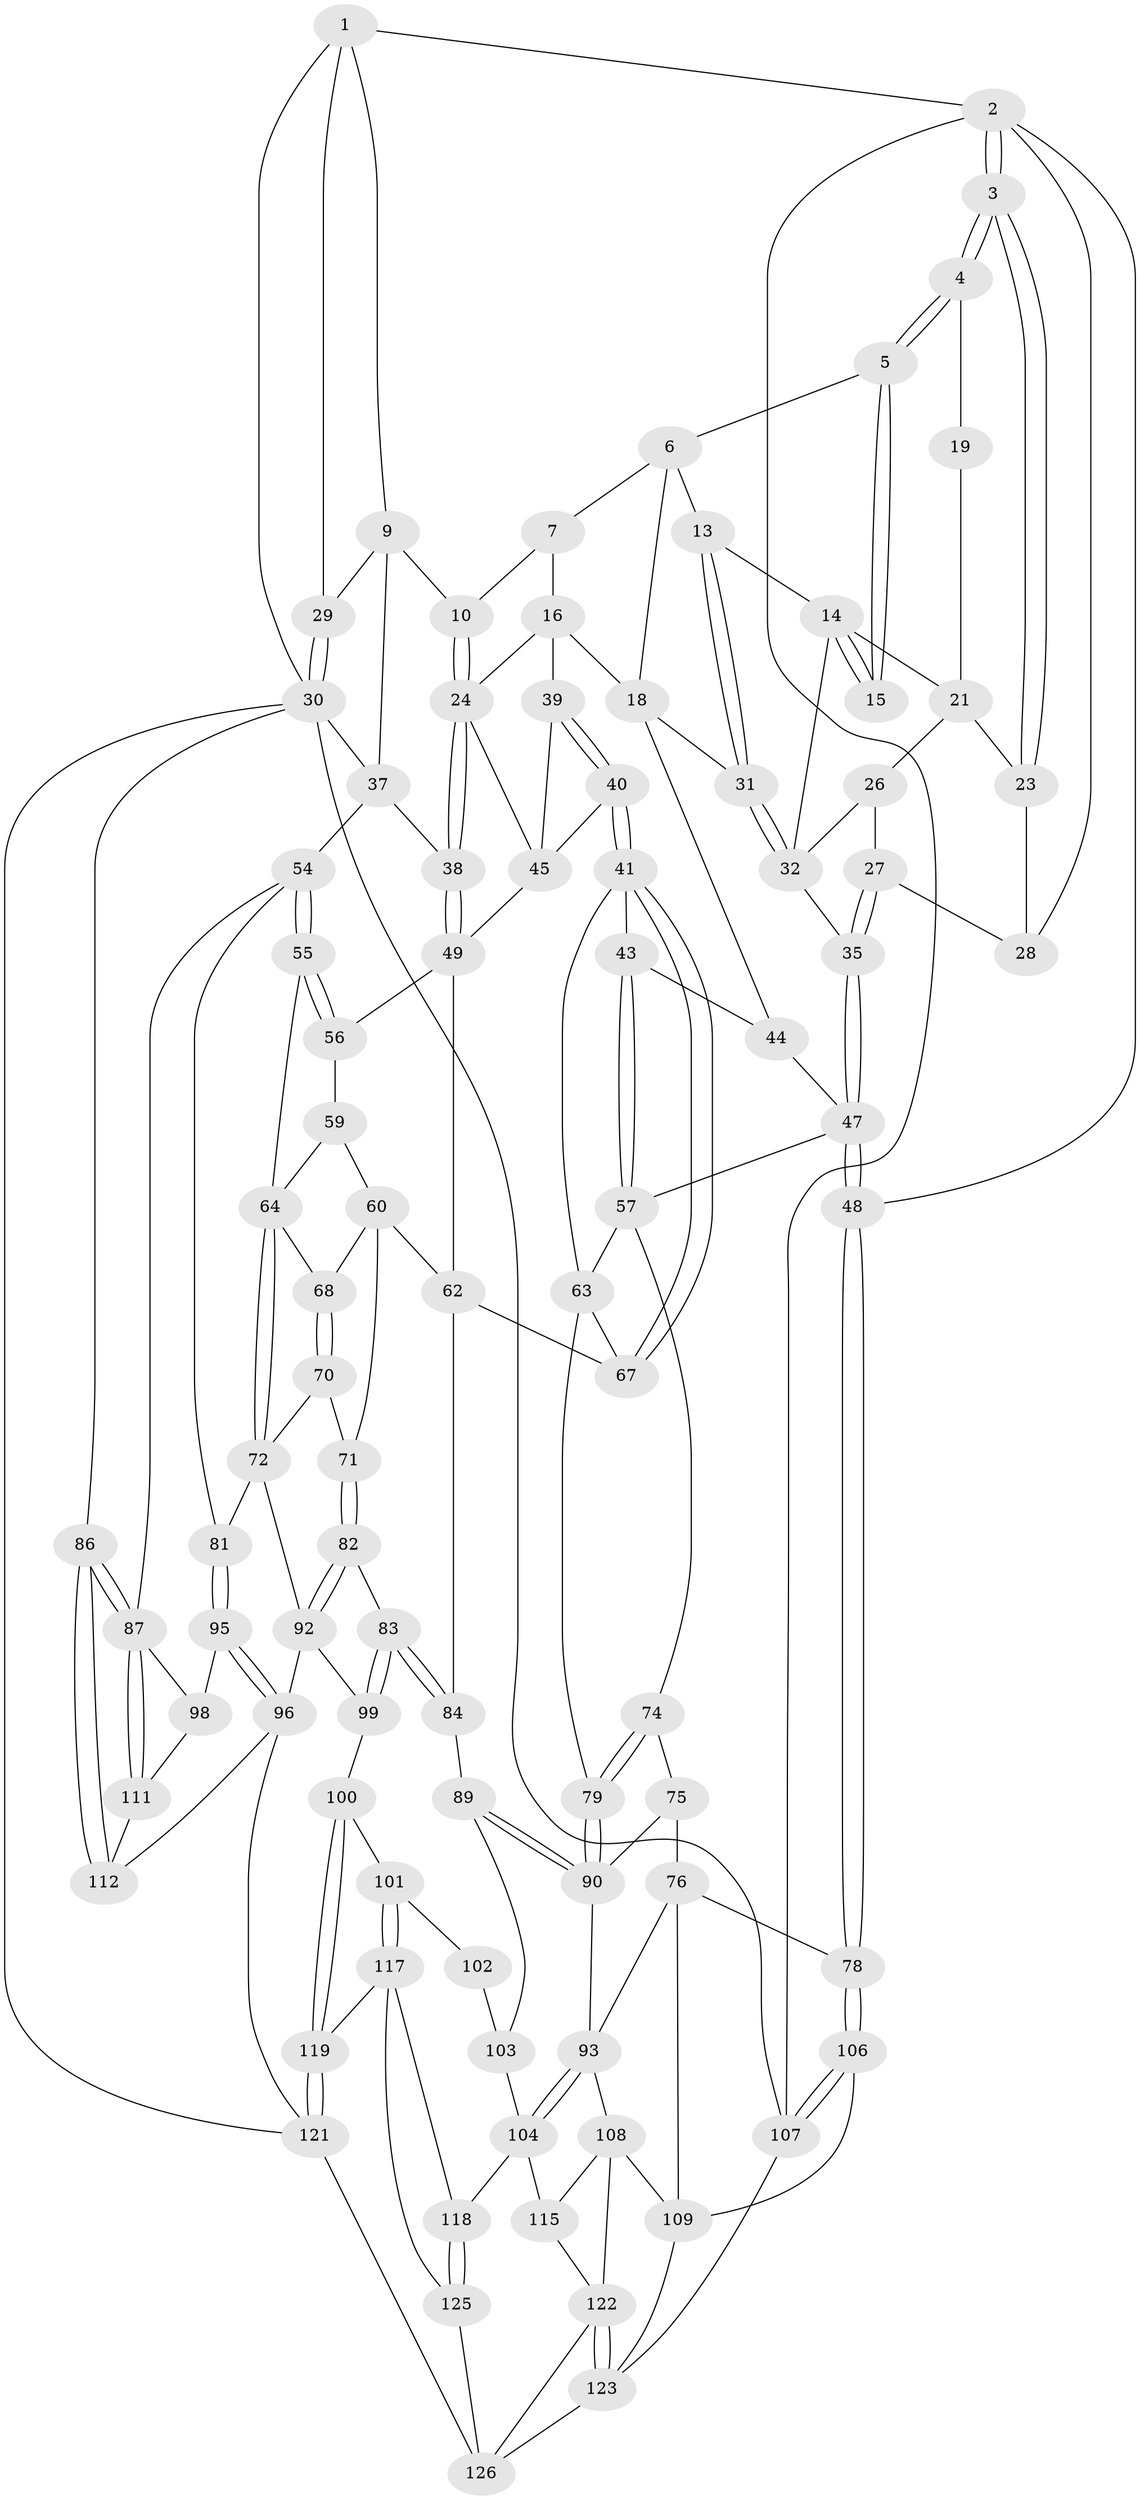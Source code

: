 // original degree distribution, {3: 0.023255813953488372, 6: 0.24031007751937986, 5: 0.4883720930232558, 4: 0.24806201550387597}
// Generated by graph-tools (version 1.1) at 2025/11/02/27/25 16:11:53]
// undirected, 90 vertices, 198 edges
graph export_dot {
graph [start="1"]
  node [color=gray90,style=filled];
  1 [pos="+0.7091869460948503+0",super="+8"];
  2 [pos="+0+0",super="+46"];
  3 [pos="+0+0"];
  4 [pos="+0+0"];
  5 [pos="+0.13696294836526357+0"];
  6 [pos="+0.3583950254935106+0",super="+12"];
  7 [pos="+0.6445182949104222+0",super="+11"];
  9 [pos="+0.7795995011619943+0.1711417538041832",super="+36"];
  10 [pos="+0.6237756852104115+0.13518316501166577"];
  13 [pos="+0.20372199197510937+0.1448995582443644"];
  14 [pos="+0.17531691346268882+0.1463482824522842",super="+20"];
  15 [pos="+0.1492328019410936+0.10973896078637563"];
  16 [pos="+0.5223430795148236+0.19672112301442715",super="+17"];
  18 [pos="+0.4176030091424024+0.19234996958197462",super="+33"];
  19 [pos="+0.08366423620581911+0.0694445807564793"];
  21 [pos="+0.0831099086355217+0.1862309840707331",super="+22"];
  23 [pos="+0.04123386332380526+0.13640747033551112"];
  24 [pos="+0.6835436827050679+0.2685690365279744",super="+25"];
  26 [pos="+0.06951482562047745+0.19522478260526518"];
  27 [pos="+0.03858448108429647+0.211042462182816"];
  28 [pos="+0+0.20616301369141848"];
  29 [pos="+1+0.19762907258172055"];
  30 [pos="+1+0.20907069495672942",super="+85"];
  31 [pos="+0.26679155026869544+0.3075856285465511"];
  32 [pos="+0.14938526849419825+0.29320697245988486",super="+34"];
  35 [pos="+0.04165408992460514+0.37880750971646177"];
  37 [pos="+0.7619445901664971+0.26748753433013406",super="+53"];
  38 [pos="+0.7539138311565158+0.27843321775920077"];
  39 [pos="+0.4603569792001555+0.25160872079955915"];
  40 [pos="+0.46421908098528253+0.41502562397401516"];
  41 [pos="+0.42817223313275743+0.4435388159073835",super="+42"];
  43 [pos="+0.30336665998136547+0.39252771241510437"];
  44 [pos="+0.27847832302312037+0.3645037292660095"];
  45 [pos="+0.5807391802012312+0.3394442053916906",super="+51"];
  47 [pos="+0.009205455266551432+0.4283561712230525",super="+52"];
  48 [pos="+0+0.5101898741882936"];
  49 [pos="+0.7582898374263488+0.329571992254008",super="+50"];
  54 [pos="+1+0.4176088382861991",super="+80"];
  55 [pos="+0.9248172506147466+0.4582336905529929"];
  56 [pos="+0.7995690255145982+0.39714229769536097"];
  57 [pos="+0.2598661659919651+0.5224160586637345",super="+58"];
  59 [pos="+0.7672695505512486+0.45933107129414097"];
  60 [pos="+0.699014863761308+0.49679195317053476",super="+61"];
  62 [pos="+0.6319865231649944+0.5197808871805247",super="+66"];
  63 [pos="+0.3004188940803693+0.5512857556081201",super="+69"];
  64 [pos="+0.8704834503482749+0.5435469820100169",super="+65"];
  67 [pos="+0.4298517644403223+0.5469468124708008"];
  68 [pos="+0.7694336729758757+0.5412423688999654"];
  70 [pos="+0.7282088613947656+0.615818293412084"];
  71 [pos="+0.7241460519423011+0.6157675723295251"];
  72 [pos="+0.8558957031923099+0.637256366579272",super="+73"];
  74 [pos="+0.18880598090305356+0.5692901446231813"];
  75 [pos="+0.1669568939411206+0.6190492303143922"];
  76 [pos="+0.13390378400234026+0.6353854361856762",super="+77"];
  78 [pos="+0+0.5286999450845479"];
  79 [pos="+0.35224411402881595+0.6237077406066578"];
  81 [pos="+0.9259125715498783+0.6637319298389263"];
  82 [pos="+0.6497485350216758+0.7002547462381256"];
  83 [pos="+0.5960206340694246+0.7164756607393684"];
  84 [pos="+0.552128159371706+0.6915894782017716"];
  86 [pos="+1+1"];
  87 [pos="+1+1",super="+88"];
  89 [pos="+0.5400314326242776+0.6987288513882529"];
  90 [pos="+0.3340028071127637+0.6896130589479659",super="+91"];
  92 [pos="+0.7912280798815825+0.8024336008926939",super="+97"];
  93 [pos="+0.32068499766306874+0.7232687234178291",super="+94"];
  95 [pos="+0.9409284733324469+0.755071534380973"];
  96 [pos="+0.8092686611617675+0.8532984616153885",super="+113"];
  98 [pos="+1+0.7880547526901469"];
  99 [pos="+0.60731249278348+0.7922331116503083"];
  100 [pos="+0.5980206723266065+0.8244479076029899"];
  101 [pos="+0.513101724845654+0.8417612025678154"];
  102 [pos="+0.5065430868566418+0.8328598426135743"];
  103 [pos="+0.5039464217128421+0.7456332432241108",super="+105"];
  104 [pos="+0.35400673232934027+0.8077437781199657",super="+114"];
  106 [pos="+0+1"];
  107 [pos="+0+1"];
  108 [pos="+0.13092452690976825+0.7906445398875659",super="+116"];
  109 [pos="+0.11655650556463205+0.7965069422458776",super="+110"];
  111 [pos="+0.9157807433913215+0.8733951193934327"];
  112 [pos="+0.8215753994462218+0.8744687720439569"];
  115 [pos="+0.3187259130370616+0.8750417560794932"];
  117 [pos="+0.507076606749259+0.8600217341474031",super="+120"];
  118 [pos="+0.4417044013854726+0.8913419628345035"];
  119 [pos="+0.6659988516423374+1"];
  121 [pos="+0.6827874179955764+1",super="+128"];
  122 [pos="+0.14661265857625927+1",super="+127"];
  123 [pos="+0.1304395459767354+1",super="+124"];
  125 [pos="+0.4553360157906111+0.9324767159533818"];
  126 [pos="+0.4188426936042562+0.9748627335844381",super="+129"];
  1 -- 2;
  1 -- 30;
  1 -- 29;
  1 -- 9;
  2 -- 3;
  2 -- 3;
  2 -- 107;
  2 -- 48;
  2 -- 28;
  3 -- 4;
  3 -- 4;
  3 -- 23;
  3 -- 23;
  4 -- 5;
  4 -- 5;
  4 -- 19;
  5 -- 6;
  5 -- 15;
  5 -- 15;
  6 -- 7;
  6 -- 18;
  6 -- 13;
  7 -- 16;
  7 -- 10;
  9 -- 10;
  9 -- 37;
  9 -- 29;
  10 -- 24;
  10 -- 24;
  13 -- 14;
  13 -- 31;
  13 -- 31;
  14 -- 15;
  14 -- 15;
  14 -- 32;
  14 -- 21;
  16 -- 24;
  16 -- 18;
  16 -- 39;
  18 -- 44;
  18 -- 31;
  19 -- 21;
  21 -- 26;
  21 -- 23;
  23 -- 28;
  24 -- 38;
  24 -- 38;
  24 -- 45;
  26 -- 27;
  26 -- 32;
  27 -- 28;
  27 -- 35;
  27 -- 35;
  29 -- 30;
  29 -- 30;
  30 -- 37;
  30 -- 121;
  30 -- 107;
  30 -- 86;
  31 -- 32;
  31 -- 32;
  32 -- 35;
  35 -- 47;
  35 -- 47;
  37 -- 38;
  37 -- 54;
  38 -- 49;
  38 -- 49;
  39 -- 40;
  39 -- 40;
  39 -- 45;
  40 -- 41;
  40 -- 41;
  40 -- 45;
  41 -- 67;
  41 -- 67;
  41 -- 43;
  41 -- 63;
  43 -- 44;
  43 -- 57;
  43 -- 57;
  44 -- 47;
  45 -- 49;
  47 -- 48;
  47 -- 48;
  47 -- 57;
  48 -- 78;
  48 -- 78;
  49 -- 56;
  49 -- 62;
  54 -- 55;
  54 -- 55;
  54 -- 81;
  54 -- 87;
  55 -- 56;
  55 -- 56;
  55 -- 64;
  56 -- 59;
  57 -- 63;
  57 -- 74;
  59 -- 60;
  59 -- 64;
  60 -- 68;
  60 -- 62;
  60 -- 71;
  62 -- 67;
  62 -- 84;
  63 -- 67;
  63 -- 79;
  64 -- 72;
  64 -- 72;
  64 -- 68;
  68 -- 70;
  68 -- 70;
  70 -- 71;
  70 -- 72;
  71 -- 82;
  71 -- 82;
  72 -- 81;
  72 -- 92;
  74 -- 75;
  74 -- 79;
  74 -- 79;
  75 -- 76;
  75 -- 90;
  76 -- 109;
  76 -- 78;
  76 -- 93;
  78 -- 106;
  78 -- 106;
  79 -- 90;
  79 -- 90;
  81 -- 95;
  81 -- 95;
  82 -- 83;
  82 -- 92;
  82 -- 92;
  83 -- 84;
  83 -- 84;
  83 -- 99;
  83 -- 99;
  84 -- 89;
  86 -- 87;
  86 -- 87;
  86 -- 112;
  86 -- 112;
  87 -- 111;
  87 -- 111;
  87 -- 98;
  89 -- 90;
  89 -- 90;
  89 -- 103;
  90 -- 93;
  92 -- 96;
  92 -- 99;
  93 -- 104;
  93 -- 104;
  93 -- 108;
  95 -- 96;
  95 -- 96;
  95 -- 98;
  96 -- 121;
  96 -- 112;
  98 -- 111;
  99 -- 100;
  100 -- 101;
  100 -- 119;
  100 -- 119;
  101 -- 102;
  101 -- 117;
  101 -- 117;
  102 -- 103 [weight=2];
  103 -- 104;
  104 -- 115;
  104 -- 118;
  106 -- 107;
  106 -- 107;
  106 -- 109;
  107 -- 123;
  108 -- 109;
  108 -- 122;
  108 -- 115;
  109 -- 123;
  111 -- 112;
  115 -- 122;
  117 -- 118;
  117 -- 125;
  117 -- 119;
  118 -- 125;
  118 -- 125;
  119 -- 121;
  119 -- 121;
  121 -- 126;
  122 -- 123;
  122 -- 123;
  122 -- 126;
  123 -- 126;
  125 -- 126;
}
